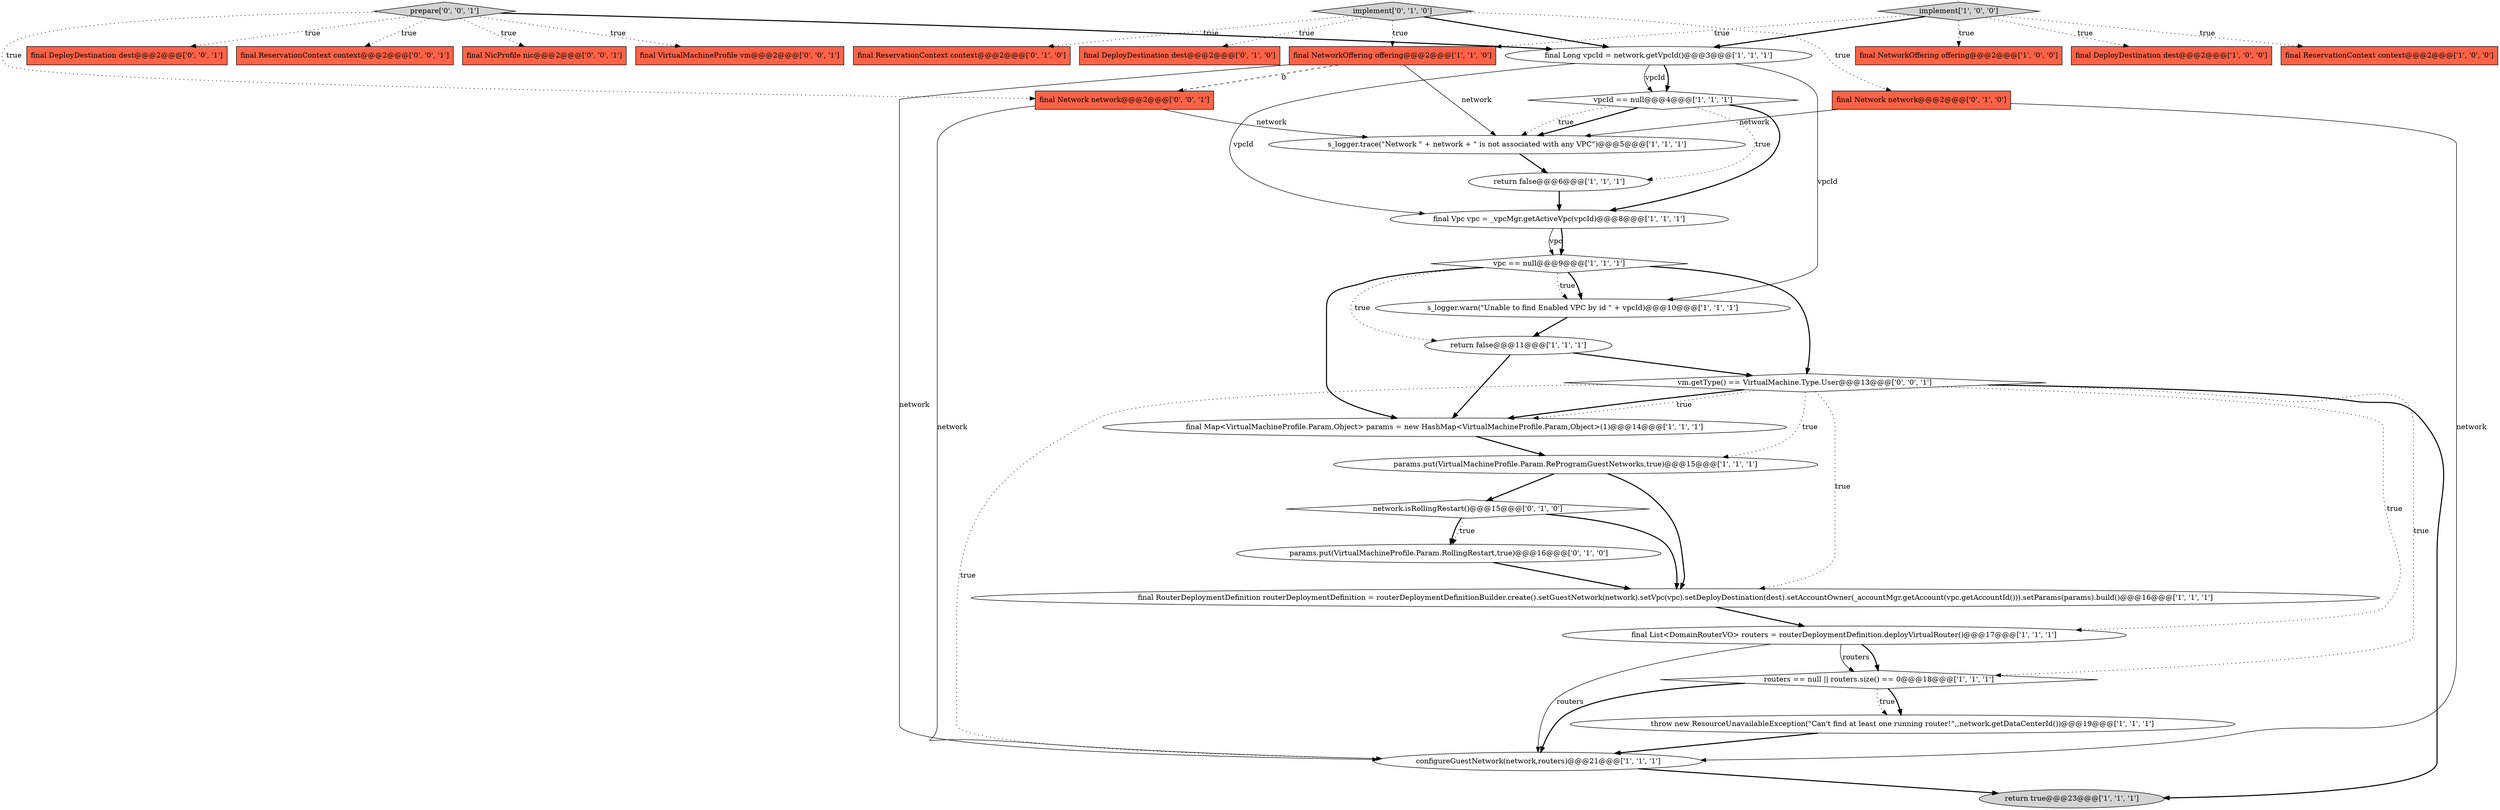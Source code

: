 digraph {
27 [style = filled, label = "vm.getType() == VirtualMachine.Type.User@@@13@@@['0', '0', '1']", fillcolor = white, shape = diamond image = "AAA0AAABBB3BBB"];
16 [style = filled, label = "vpcId == null@@@4@@@['1', '1', '1']", fillcolor = white, shape = diamond image = "AAA0AAABBB1BBB"];
30 [style = filled, label = "final NicProfile nic@@@2@@@['0', '0', '1']", fillcolor = tomato, shape = box image = "AAA0AAABBB3BBB"];
12 [style = filled, label = "final Vpc vpc = _vpcMgr.getActiveVpc(vpcId)@@@8@@@['1', '1', '1']", fillcolor = white, shape = ellipse image = "AAA0AAABBB1BBB"];
25 [style = filled, label = "params.put(VirtualMachineProfile.Param.RollingRestart,true)@@@16@@@['0', '1', '0']", fillcolor = white, shape = ellipse image = "AAA1AAABBB2BBB"];
24 [style = filled, label = "final DeployDestination dest@@@2@@@['0', '1', '0']", fillcolor = tomato, shape = box image = "AAA0AAABBB2BBB"];
7 [style = filled, label = "final NetworkOffering offering@@@2@@@['1', '1', '0']", fillcolor = tomato, shape = box image = "AAA0AAABBB1BBB"];
4 [style = filled, label = "final NetworkOffering offering@@@2@@@['1', '0', '0']", fillcolor = tomato, shape = box image = "AAA0AAABBB1BBB"];
28 [style = filled, label = "final DeployDestination dest@@@2@@@['0', '0', '1']", fillcolor = tomato, shape = box image = "AAA0AAABBB3BBB"];
17 [style = filled, label = "s_logger.trace(\"Network \" + network + \" is not associated with any VPC\")@@@5@@@['1', '1', '1']", fillcolor = white, shape = ellipse image = "AAA0AAABBB1BBB"];
8 [style = filled, label = "return false@@@6@@@['1', '1', '1']", fillcolor = white, shape = ellipse image = "AAA0AAABBB1BBB"];
13 [style = filled, label = "return false@@@11@@@['1', '1', '1']", fillcolor = white, shape = ellipse image = "AAA0AAABBB1BBB"];
10 [style = filled, label = "final List<DomainRouterVO> routers = routerDeploymentDefinition.deployVirtualRouter()@@@17@@@['1', '1', '1']", fillcolor = white, shape = ellipse image = "AAA0AAABBB1BBB"];
26 [style = filled, label = "implement['0', '1', '0']", fillcolor = lightgray, shape = diamond image = "AAA0AAABBB2BBB"];
1 [style = filled, label = "final DeployDestination dest@@@2@@@['1', '0', '0']", fillcolor = tomato, shape = box image = "AAA0AAABBB1BBB"];
33 [style = filled, label = "final Network network@@@2@@@['0', '0', '1']", fillcolor = tomato, shape = box image = "AAA0AAABBB3BBB"];
31 [style = filled, label = "final VirtualMachineProfile vm@@@2@@@['0', '0', '1']", fillcolor = tomato, shape = box image = "AAA0AAABBB3BBB"];
29 [style = filled, label = "prepare['0', '0', '1']", fillcolor = lightgray, shape = diamond image = "AAA0AAABBB3BBB"];
0 [style = filled, label = "final Map<VirtualMachineProfile.Param,Object> params = new HashMap<VirtualMachineProfile.Param,Object>(1)@@@14@@@['1', '1', '1']", fillcolor = white, shape = ellipse image = "AAA0AAABBB1BBB"];
20 [style = filled, label = "configureGuestNetwork(network,routers)@@@21@@@['1', '1', '1']", fillcolor = white, shape = ellipse image = "AAA0AAABBB1BBB"];
2 [style = filled, label = "s_logger.warn(\"Unable to find Enabled VPC by id \" + vpcId)@@@10@@@['1', '1', '1']", fillcolor = white, shape = ellipse image = "AAA0AAABBB1BBB"];
5 [style = filled, label = "final ReservationContext context@@@2@@@['1', '0', '0']", fillcolor = tomato, shape = box image = "AAA0AAABBB1BBB"];
15 [style = filled, label = "return true@@@23@@@['1', '1', '1']", fillcolor = lightgray, shape = ellipse image = "AAA0AAABBB1BBB"];
18 [style = filled, label = "implement['1', '0', '0']", fillcolor = lightgray, shape = diamond image = "AAA0AAABBB1BBB"];
3 [style = filled, label = "routers == null || routers.size() == 0@@@18@@@['1', '1', '1']", fillcolor = white, shape = diamond image = "AAA0AAABBB1BBB"];
11 [style = filled, label = "final RouterDeploymentDefinition routerDeploymentDefinition = routerDeploymentDefinitionBuilder.create().setGuestNetwork(network).setVpc(vpc).setDeployDestination(dest).setAccountOwner(_accountMgr.getAccount(vpc.getAccountId())).setParams(params).build()@@@16@@@['1', '1', '1']", fillcolor = white, shape = ellipse image = "AAA0AAABBB1BBB"];
9 [style = filled, label = "params.put(VirtualMachineProfile.Param.ReProgramGuestNetworks,true)@@@15@@@['1', '1', '1']", fillcolor = white, shape = ellipse image = "AAA0AAABBB1BBB"];
14 [style = filled, label = "vpc == null@@@9@@@['1', '1', '1']", fillcolor = white, shape = diamond image = "AAA0AAABBB1BBB"];
6 [style = filled, label = "final Long vpcId = network.getVpcId()@@@3@@@['1', '1', '1']", fillcolor = white, shape = ellipse image = "AAA0AAABBB1BBB"];
19 [style = filled, label = "throw new ResourceUnavailableException(\"Can't find at least one running router!\",,network.getDataCenterId())@@@19@@@['1', '1', '1']", fillcolor = white, shape = ellipse image = "AAA0AAABBB1BBB"];
23 [style = filled, label = "final Network network@@@2@@@['0', '1', '0']", fillcolor = tomato, shape = box image = "AAA0AAABBB2BBB"];
32 [style = filled, label = "final ReservationContext context@@@2@@@['0', '0', '1']", fillcolor = tomato, shape = box image = "AAA0AAABBB3BBB"];
22 [style = filled, label = "final ReservationContext context@@@2@@@['0', '1', '0']", fillcolor = tomato, shape = box image = "AAA0AAABBB2BBB"];
21 [style = filled, label = "network.isRollingRestart()@@@15@@@['0', '1', '0']", fillcolor = white, shape = diamond image = "AAA1AAABBB2BBB"];
14->27 [style = bold, label=""];
7->17 [style = solid, label="network"];
21->11 [style = bold, label=""];
26->6 [style = bold, label=""];
27->9 [style = dotted, label="true"];
29->32 [style = dotted, label="true"];
18->1 [style = dotted, label="true"];
9->11 [style = bold, label=""];
21->25 [style = dotted, label="true"];
8->12 [style = bold, label=""];
12->14 [style = solid, label="vpc"];
13->0 [style = bold, label=""];
18->5 [style = dotted, label="true"];
2->13 [style = bold, label=""];
12->14 [style = bold, label=""];
3->19 [style = dotted, label="true"];
19->20 [style = bold, label=""];
27->3 [style = dotted, label="true"];
20->15 [style = bold, label=""];
27->0 [style = bold, label=""];
0->9 [style = bold, label=""];
26->7 [style = dotted, label="true"];
14->0 [style = bold, label=""];
27->15 [style = bold, label=""];
9->21 [style = bold, label=""];
6->12 [style = solid, label="vpcId"];
3->20 [style = bold, label=""];
10->3 [style = bold, label=""];
26->23 [style = dotted, label="true"];
25->11 [style = bold, label=""];
6->16 [style = bold, label=""];
16->12 [style = bold, label=""];
21->25 [style = bold, label=""];
29->6 [style = bold, label=""];
11->10 [style = bold, label=""];
13->27 [style = bold, label=""];
14->13 [style = dotted, label="true"];
18->4 [style = dotted, label="true"];
26->24 [style = dotted, label="true"];
18->7 [style = dotted, label="true"];
27->11 [style = dotted, label="true"];
29->30 [style = dotted, label="true"];
10->20 [style = solid, label="routers"];
3->19 [style = bold, label=""];
10->3 [style = solid, label="routers"];
14->2 [style = dotted, label="true"];
17->8 [style = bold, label=""];
29->31 [style = dotted, label="true"];
14->2 [style = bold, label=""];
29->33 [style = dotted, label="true"];
27->0 [style = dotted, label="true"];
16->8 [style = dotted, label="true"];
16->17 [style = bold, label=""];
23->20 [style = solid, label="network"];
6->16 [style = solid, label="vpcId"];
7->20 [style = solid, label="network"];
16->17 [style = dotted, label="true"];
29->28 [style = dotted, label="true"];
23->17 [style = solid, label="network"];
33->20 [style = solid, label="network"];
33->17 [style = solid, label="network"];
26->22 [style = dotted, label="true"];
6->2 [style = solid, label="vpcId"];
7->33 [style = dashed, label="0"];
18->6 [style = bold, label=""];
27->10 [style = dotted, label="true"];
27->20 [style = dotted, label="true"];
}

